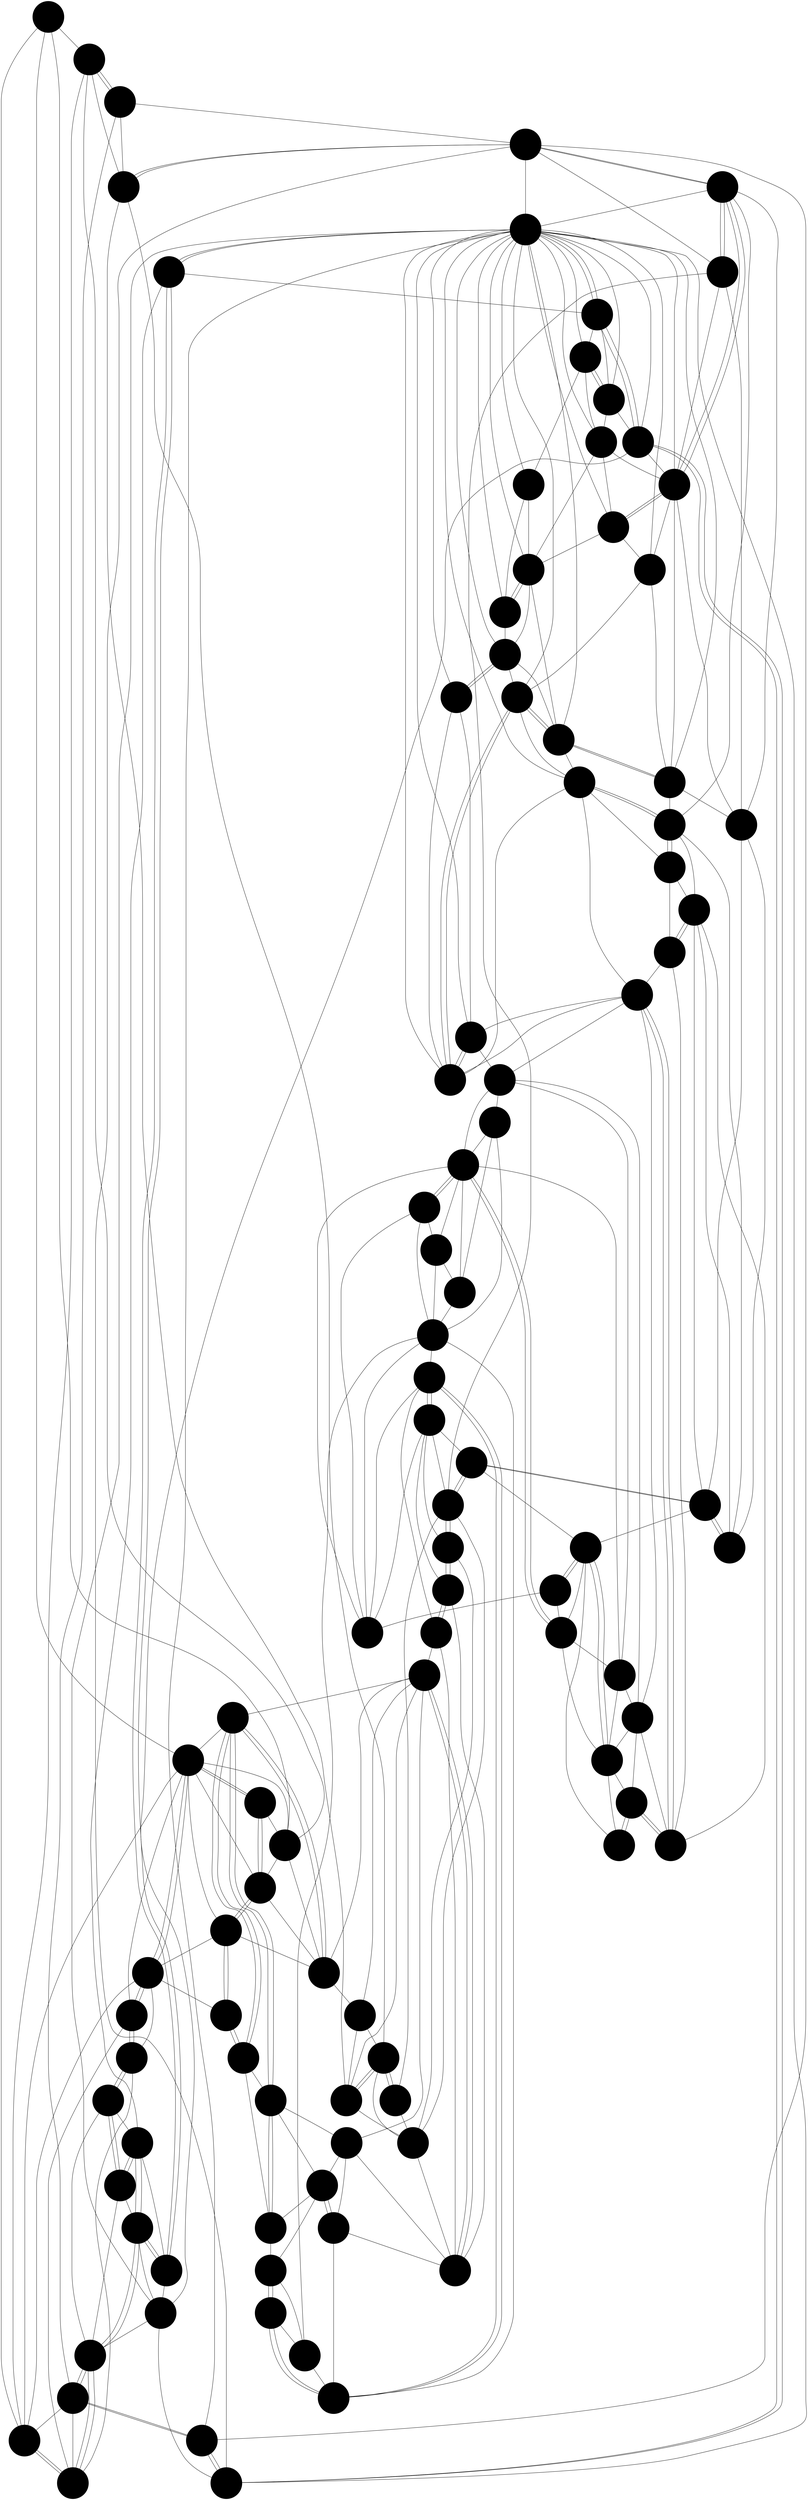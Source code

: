 graph G 
{
node [shape=circle,style=filled, height=1.4, width=1.4, fontsize=8, color=black];
edge [weight=1.0] ;
0 [pos = " 184,87!"]
1 [pos = " 378,116!"]
2 [pos = " 194,336!"]
3 [pos = " 187,93!"]
4 [pos = " 250,222!"]
5 [pos = " 363,28!"]
6 [pos = " 291,60!"]
7 [pos = " 164,327!"]
8 [pos = " 141,227!"]
9 [pos = " 373,137!"]
10 [pos = " 12,169!"]
11 [pos = " 168,30!"]
12 [pos = " 183,331!"]
13 [pos = " 63,324!"]
14 [pos = " 68,336!"]
15 [pos = " 330,203!"]
16 [pos = " 23,259!"]
17 [pos = " 270,168!"]
18 [pos = " 194,57!"]
19 [pos = " 212,43!"]
20 [pos = " 230,174!"]
21 [pos = " 22,120!"]
22 [pos = " 185,138!"]
23 [pos = " 399,325!"]
24 [pos = " 316,371!"]
25 [pos = " 14,327!"]
26 [pos = " 92,181!"]
27 [pos = " 357,274!"]
28 [pos = " 63,371!"]
29 [pos = " 197,82!"]
30 [pos = " 306,126!"]
31 [pos = " 285,328!"]
32 [pos = " 337,106!"]
33 [pos = " 47,130!"]
34 [pos = " 114,258!"]
35 [pos = " 125,296!"]
36 [pos = " 383,146!"]
37 [pos = " 15,168!"]
38 [pos = " 235,365!"]
39 [pos = " 44,151!"]
40 [pos = " 288,9!"]
41 [pos = " 77,379!"]
42 [pos = " 189,385!"]
43 [pos = " 204,252!"]
44 [pos = " 355,400!"]
45 [pos = " 333,261!"]
46 [pos = " 77,169!"]
47 [pos = " 140,13!"]
48 [pos = " 227,187!"]
49 [pos = " 95,340!"]
50 [pos = " 396,171!"]
51 [pos = " 235,379!"]
52 [pos = " 268,202!"]
53 [pos = " 98,103!"]
54 [pos = " 118,93!"]
55 [pos = " 253,357!"]
56 [pos = " 102,281!"]
57 [pos = " 287,242!"]
58 [pos = " 266,90!"]
59 [pos = " 45,220!"]
60 [pos = " 41,330!"]
61 [pos = " 32,118!"]
62 [pos = " 98,172!"]
63 [pos = " 82,276!"]
64 [pos = " 310,128!"]
65 [pos = " 168,257!"]
66 [pos = " 298,354!"]
67 [pos = " 187,166!"]
68 [pos = " 107,284!"]
69 [pos = " 220,225!"]
70 [pos = " 329,72!"]
71 [pos = " 133,30!"]
72 [pos = " 304,20!"]
73 [pos = " 271,169!"]
74 [pos = " 109,316!"]
75 [pos = " 341,150!"]
76 [pos = " 197,324!"]
77 [pos = " 219,246!"]
78 [pos = " 47,252!"]
79 [pos = " 122,356!"]
80 [pos = " 380,289!"]
81 [pos = " 165,229!"]
82 [pos = " 242,351!"]
83 [pos = " 394,301!"]
84 [pos = " 235,165!"]
85 [pos = " 125,115!"]
86 [pos = " 188,257!"]
87 [pos = " 144,92!"]
88 [pos = " 228,366!"]
89 [pos = " 260,337!"]
90 [pos = " 233,152!"]
91 [pos = " 38,29!"]
92 [pos = " 76,208!"]
93 [pos = " 275,122!"]
94 [pos = " 59,396!"]
95 [pos = " 30,38!"]
96 [pos = " 236,194!"]
97 [pos = " 219,29!"]
98 [pos = " 144,212!"]
99 [pos = " 329,330!"]
	0 -- 3;
	0 -- 87;
	0 -- 11;
	0 -- 29;
	1 -- 36;
	1 -- 9;
	2 -- 88;
	2 -- 42;
	2 -- 76;
	3 -- 67;
	3 -- 22;
	3 -- 29;
	4 -- 57;
	4 -- 69;
	4 -- 52;
	5 -- 1;
	5 -- 70;
	5 -- 72;
	6 -- 70;
	6 -- 58;
	6 -- 11;
	6 -- 72;
	7 -- 12;
	7 -- 79;
	7 -- 8;
	7 -- 76;
	8 -- 81;
	8 -- 34;
	8 -- 10;
	8 -- 98;
	9 -- 36;
	9 -- 75;
	9 -- 1;
	10 -- 59;
	10 -- 37;
	11 -- 18;
	11 -- 87;
	11 -- 47;
	11 -- 97;
	12 -- 2;
	12 -- 79;
	12 -- 7;
	12 -- 76;
	13 -- 14;
	13 -- 60;
	13 -- 10;
	13 -- 74;
	14 -- 49;
	14 -- 28;
	14 -- 10;
	14 -- 74;
	15 -- 45;
	15 -- 57;
	15 -- 75;
	16 -- 63;
	16 -- 25;
	16 -- 10;
	16 -- 78;
	17 -- 73;
	17 -- 52;
	17 -- 93;
	18 -- 29;
	18 -- 11;
	18 -- 19;
	19 -- 58;
	19 -- 18;
	19 -- 11;
	19 -- 97;
	20 -- 96;
	20 -- 48;
	20 -- 84;
	21 -- 33;
	21 -- 37;
	21 -- 61;
	22 -- 67;
	22 -- 98;
	22 -- 3;
	23 -- 99;
	24 -- 44;
	24 -- 51;
	24 -- 99;
	25 -- 60;
	25 -- 10;
	25 -- 13;
	26 -- 98;
	26 -- 92;
	26 -- 10;
	26 -- 62;
	27 -- 80;
	27 -- 99;
	27 -- 50;
	28 -- 41;
	28 -- 94;
	28 -- 10;
	28 -- 14;
	29 -- 58;
	29 -- 11;
	29 -- 19;
	30 -- 64;
	30 -- 17;
	30 -- 32;
	31 -- 66;
	31 -- 89;
	31 -- 45;
	32 -- 1;
	32 -- 64;
	32 -- 5;
	33 -- 46;
	33 -- 39;
	33 -- 21;
	33 -- 53;
	34 -- 35;
	34 -- 56;
	34 -- 10;
	34 -- 8;
	35 -- 7;
	35 -- 74;
	35 -- 10;
	35 -- 65;
	36 -- 50;
	36 -- 75;
	37 -- 59;
	37 -- 10;
	37 -- 39;
	38 -- 51;
	38 -- 88;
	38 -- 82;
	39 -- 46;
	39 -- 37;
	39 -- 21;
	39 -- 33;
	40 -- 72;
	40 -- 97;
	41 -- 42;
	41 -- 94;
	41 -- 10;
	41 -- 49;
	42 -- 44;
	42 -- 94;
	42 -- 88;
	43 -- 89;
	43 -- 86;
	43 -- 77;
	44 -- 23;
	45 -- 27;
	45 -- 99;
	45 -- 50;
	46 -- 26;
	46 -- 92;
	46 -- 10;
	46 -- 53;
	47 -- 11;
	47 -- 71;
	47 -- 40;
	48 -- 96;
	48 -- 69;
	48 -- 20;
	49 -- 79;
	49 -- 41;
	49 -- 10;
	49 -- 74;
	50 -- 23;
	50 -- 15;
	51 -- 44;
	51 -- 42;
	51 -- 55;
	52 -- 57;
	52 -- 4;
	52 -- 73;
	53 -- 85;
	53 -- 33;
	53 -- 95;
	53 -- 54;
	54 -- 85;
	54 -- 53;
	54 -- 91;
	54 -- 87;
	55 -- 24;
	55 -- 38;
	55 -- 89;
	56 -- 68;
	56 -- 13;
	56 -- 10;
	56 -- 34;
	57 -- 45;
	57 -- 77;
	57 -- 15;
	58 -- 93;
	58 -- 90;
	58 -- 6;
	59 -- 78;
	59 -- 16;
	59 -- 10;
	59 -- 92;
	60 -- 14;
	60 -- 10;
	60 -- 13;
	61 -- 33;
	61 -- 21;
	61 -- 95;
	61 -- 53;
	62 -- 98;
	62 -- 26;
	62 -- 10;
	62 -- 85;
	63 -- 56;
	63 -- 13;
	63 -- 10;
	63 -- 34;
	64 -- 75;
	64 -- 17;
	64 -- 32;
	65 -- 86;
	65 -- 34;
	65 -- 8;
	65 -- 43;
	66 -- 24;
	66 -- 55;
	66 -- 99;
	67 -- 20;
	67 -- 98;
	67 -- 84;
	68 -- 35;
	68 -- 49;
	68 -- 10;
	68 -- 34;
	69 -- 57;
	69 -- 77;
	69 -- 4;
	70 -- 32;
	70 -- 30;
	70 -- 6;
	70 -- 5;
	71 -- 11;
	71 -- 54;
	71 -- 91;
	71 -- 47;
	72 -- 70;
	72 -- 6;
	72 -- 40;
	73 -- 15;
	73 -- 52;
	73 -- 93;
	74 -- 79;
	74 -- 49;
	74 -- 10;
	74 -- 35;
	75 -- 50;
	75 -- 15;
	75 -- 9;
	76 -- 88;
	76 -- 2;
	76 -- 43;
	77 -- 89;
	77 -- 43;
	77 -- 69;
	78 -- 63;
	78 -- 16;
	78 -- 10;
	78 -- 92;
	79 -- 42;
	79 -- 41;
	79 -- 10;
	79 -- 7;
	80 -- 83;
	80 -- 99;
	80 -- 50;
	81 -- 65;
	81 -- 34;
	81 -- 8;
	81 -- 69;
	82 -- 55;
	82 -- 38;
	82 -- 89;
	83 -- 23;
	83 -- 99;
	83 -- 50;
	84 -- 96;
	84 -- 20;
	84 -- 93;
	85 -- 22;
	85 -- 62;
	85 -- 53;
	85 -- 87;
	86 -- 76;
	86 -- 7;
	86 -- 43;
	87 -- 3;
	87 -- 54;
	87 -- 47;
	88 -- 51;
	88 -- 42;
	88 -- 38;
	89 -- 66;
	89 -- 55;
	89 -- 31;
	90 -- 84;
	90 -- 20;
	90 -- 93;
	91 -- 71;
	91 -- 95;
	91 -- 47;
	92 -- 34;
	92 -- 59;
	92 -- 10;
	92 -- 26;
	93 -- 30;
	93 -- 17;
	93 -- 6;
	94 -- 44;
	94 -- 10;
	94 -- 41;
	95 -- 61;
	95 -- 21;
	95 -- 91;
	96 -- 4;
	96 -- 69;
	96 -- 17;
	97 -- 58;
	97 -- 19;
	97 -- 47;
	97 -- 40;
	98 -- 81;
	98 -- 8;
	98 -- 10;
	98 -- 67;
	99 -- 44;
	99 -- 66;
	99 -- 27;
}